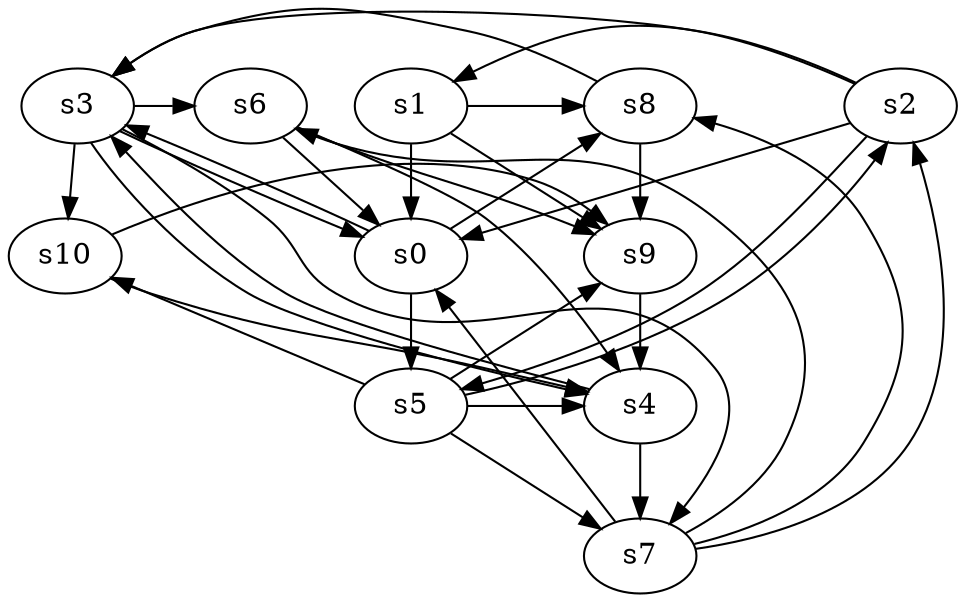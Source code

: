 digraph game_0924_complex_11 {
    s0 [name="s0", player=0];
    s1 [name="s1", player=0];
    s2 [name="s2", player=0];
    s3 [name="s3", player=1];
    s4 [name="s4", player=1, target=1];
    s5 [name="s5", player=1];
    s6 [name="s6", player=1, target=1];
    s7 [name="s7", player=1];
    s8 [name="s8", player=1];
    s9 [name="s9", player=1, target=1];
    s10 [name="s10", player=1, target=1];

    s0 -> s3 [constraint="time % 5 == 4 || time % 3 == 0"];
    s0 -> s5;
    s0 -> s8 [constraint="time % 5 == 4 || time % 2 == 0"];
    s1 -> s0;
    s1 -> s8 [constraint="time % 3 == 1 && time % 3 == 2"];
    s1 -> s9 [constraint="time % 5 == 4"];
    s2 -> s0 [constraint="!(time % 3 == 0)"];
    s2 -> s1 [constraint="time % 4 == 1 && time % 5 == 3"];
    s2 -> s3 [constraint="time % 2 == 1"];
    s2 -> s5 [constraint="time == 3 || time == 7 || time == 8 || time == 13 || time == 14"];
    s3 -> s0;
    s3 -> s4 [constraint="!(time % 5 == 2)"];
    s3 -> s6 [constraint="time % 6 == 5"];
    s3 -> s7 [constraint="time % 2 == 0 && time % 5 == 0"];
    s3 -> s10;
    s4 -> s3 [constraint="time % 2 == 1 && time % 4 == 0"];
    s4 -> s7;
    s5 -> s2 [constraint="!(time % 4 == 2)"];
    s5 -> s4 [constraint="time % 8 == 4"];
    s5 -> s7 [constraint="time % 3 == 1 && time % 4 == 2"];
    s5 -> s9 [constraint="!(time % 3 == 0)"];
    s5 -> s10 [constraint="time % 3 == 0"];
    s6 -> s0 [constraint="time % 4 == 3 && time % 5 == 3"];
    s6 -> s4 [constraint="!(time % 5 == 0)"];
    s6 -> s9 [constraint="!(time % 3 == 2)"];
    s7 -> s0 [constraint="!(time % 5 == 0)"];
    s7 -> s2 [constraint="time == 14 || time == 15"];
    s7 -> s6 [constraint="time % 2 == 1 && time % 5 == 3"];
    s7 -> s8 [constraint="time == 1 || time == 13 || time == 14 || time == 25"];
    s8 -> s3 [constraint="!(time % 5 == 4)"];
    s8 -> s9;
    s9 -> s4;
    s10 -> s4 [constraint="time % 2 == 1"];
    s10 -> s9 [constraint="time % 4 == 2 || time % 5 == 4"];
}

